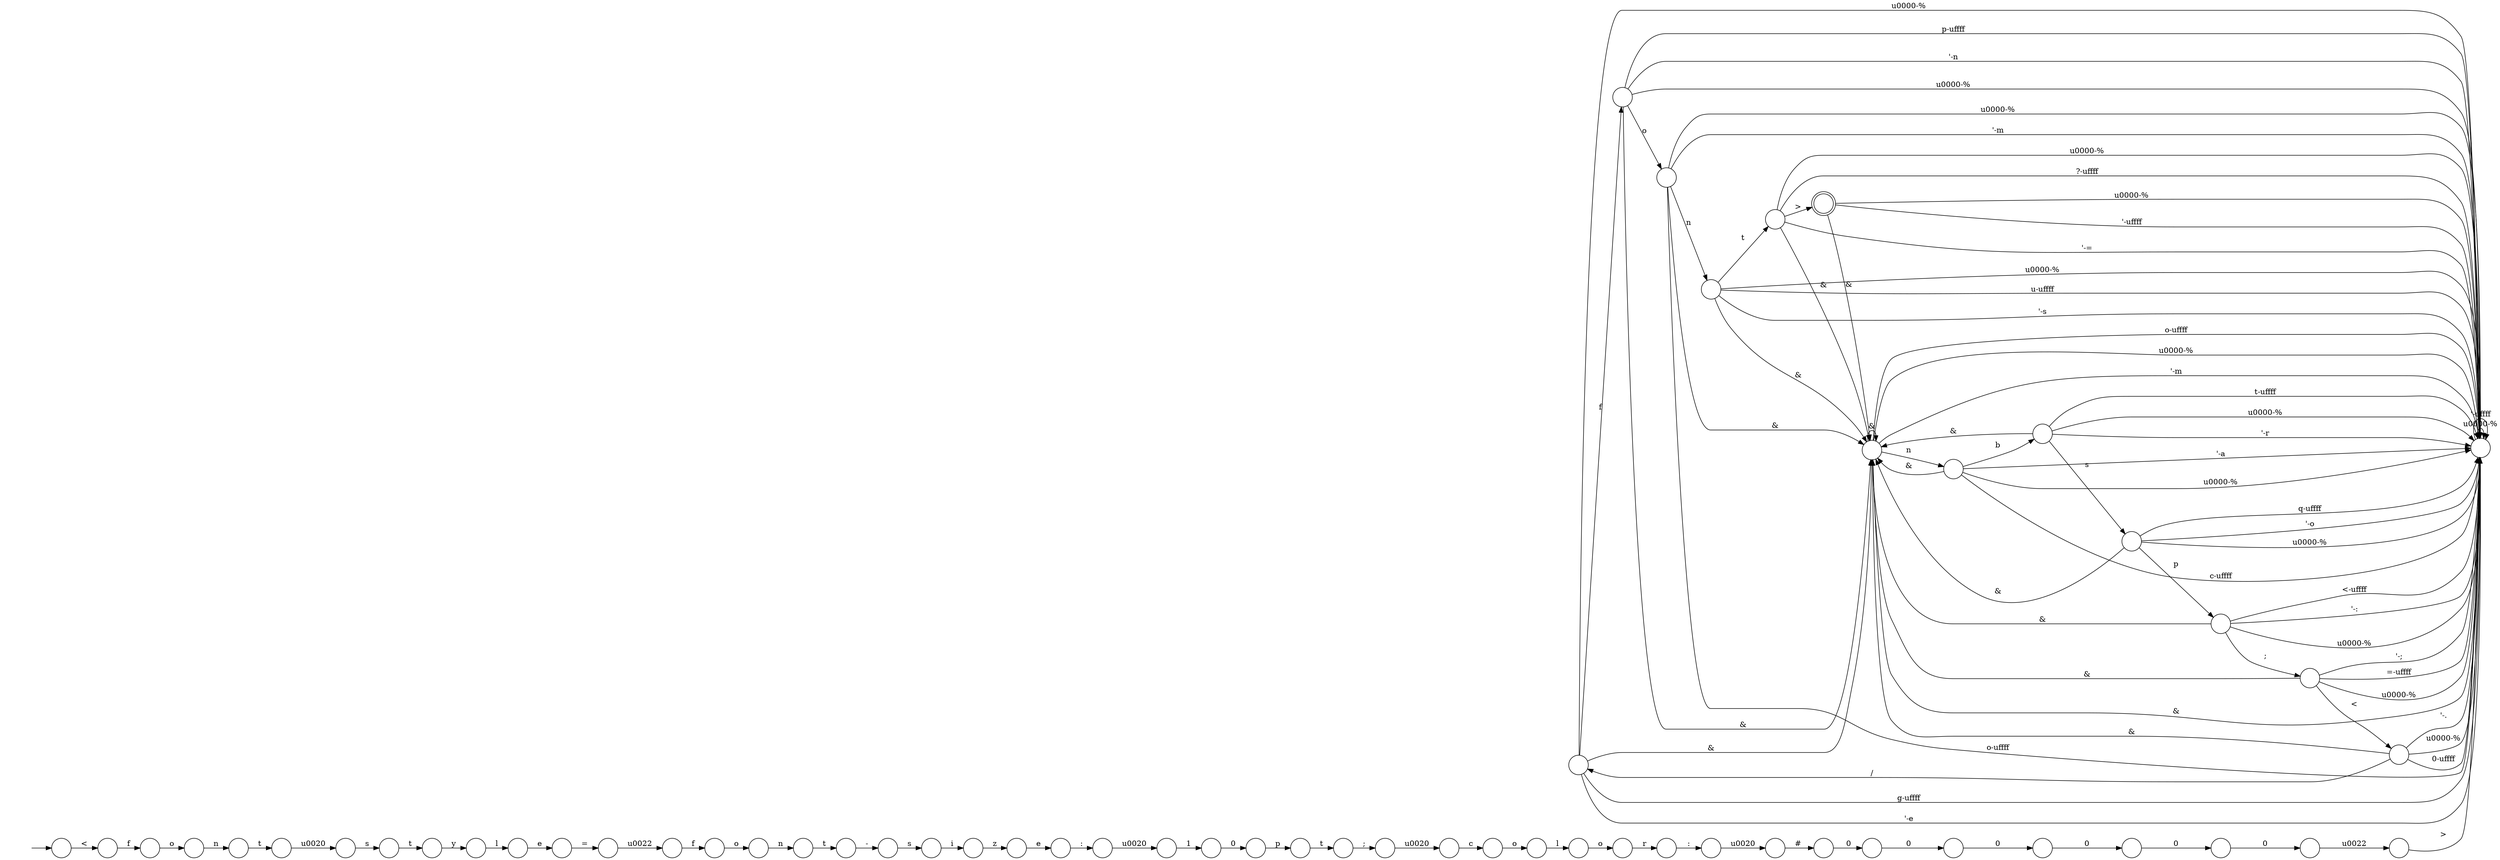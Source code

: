 digraph Automaton {
  rankdir = LR;
  0 [shape=circle,label=""];
  0 -> 28 [label="f"]
  0 -> 29 [label="&"]
  0 -> 59 [label="g-\uffff"]
  0 -> 59 [label="'-e"]
  0 -> 59 [label="\u0000-%"]
  1 [shape=circle,label=""];
  1 -> 59 [label="'-a"]
  1 -> 29 [label="&"]
  1 -> 57 [label="b"]
  1 -> 59 [label="\u0000-%"]
  1 -> 59 [label="c-\uffff"]
  2 [shape=circle,label=""];
  2 -> 45 [label="i"]
  3 [shape=circle,label=""];
  3 -> 12 [label="0"]
  4 [shape=circle,label=""];
  4 -> 17 [label="y"]
  5 [shape=circle,label=""];
  5 -> 54 [label="\u0022"]
  6 [shape=circle,label=""];
  6 -> 23 [label="n"]
  7 [shape=circle,label=""];
  7 -> 39 [label="0"]
  8 [shape=circle,label=""];
  8 -> 33 [label="-"]
  9 [shape=circle,label=""];
  9 -> 21 [label="f"]
  10 [shape=circle,label=""];
  10 -> 5 [label="0"]
  11 [shape=circle,label=""];
  11 -> 34 [label="e"]
  12 [shape=circle,label=""];
  12 -> 53 [label="0"]
  13 [shape=circle,label=""];
  13 -> 18 [label="o"]
  14 [shape=circle,label=""];
  14 -> 26 [label="\u0020"]
  15 [shape=circle,label=""];
  15 -> 27 [label="\u0020"]
  16 [shape=circle,label=""];
  16 -> 42 [label="\u0022"]
  17 [shape=circle,label=""];
  17 -> 11 [label="l"]
  18 [shape=circle,label=""];
  18 -> 32 [label="l"]
  19 [shape=circle,label=""];
  19 -> 56 [label="t"]
  19 -> 29 [label="&"]
  19 -> 59 [label="\u0000-%"]
  19 -> 59 [label="u-\uffff"]
  19 -> 59 [label="'-s"]
  20 [shape=circle,label=""];
  20 -> 59 [label="q-\uffff"]
  20 -> 59 [label="'-o"]
  20 -> 29 [label="&"]
  20 -> 58 [label="p"]
  20 -> 59 [label="\u0000-%"]
  21 [shape=circle,label=""];
  21 -> 6 [label="o"]
  22 [shape=circle,label=""];
  22 -> 38 [label="1"]
  23 [shape=circle,label=""];
  23 -> 14 [label="t"]
  24 [shape=circle,label=""];
  24 -> 59 [label="'-."]
  24 -> 29 [label="&"]
  24 -> 0 [label="/"]
  24 -> 59 [label="\u0000-%"]
  24 -> 59 [label="0-\uffff"]
  25 [shape=circle,label=""];
  25 -> 46 [label="r"]
  26 [shape=circle,label=""];
  26 -> 37 [label="s"]
  27 [shape=circle,label=""];
  27 -> 3 [label="#"]
  28 [shape=circle,label=""];
  28 -> 59 [label="p-\uffff"]
  28 -> 59 [label="'-n"]
  28 -> 29 [label="&"]
  28 -> 59 [label="\u0000-%"]
  28 -> 48 [label="o"]
  29 [shape=circle,label=""];
  29 -> 1 [label="n"]
  29 -> 59 [label="o-\uffff"]
  29 -> 29 [label="&"]
  29 -> 59 [label="\u0000-%"]
  29 -> 59 [label="'-m"]
  30 [shape=circle,label=""];
  30 -> 40 [label="t"]
  31 [shape=doublecircle,label=""];
  31 -> 29 [label="&"]
  31 -> 59 [label="\u0000-%"]
  31 -> 59 [label="'-\uffff"]
  32 [shape=circle,label=""];
  32 -> 25 [label="o"]
  33 [shape=circle,label=""];
  33 -> 2 [label="s"]
  34 [shape=circle,label=""];
  34 -> 16 [label="="]
  35 [shape=circle,label=""];
  35 -> 52 [label="n"]
  36 [shape=circle,label=""];
  36 -> 30 [label="p"]
  37 [shape=circle,label=""];
  37 -> 4 [label="t"]
  38 [shape=circle,label=""];
  38 -> 36 [label="0"]
  39 [shape=circle,label=""];
  39 -> 10 [label="0"]
  40 [shape=circle,label=""];
  40 -> 41 [label=";"]
  41 [shape=circle,label=""];
  41 -> 49 [label="\u0020"]
  42 [shape=circle,label=""];
  42 -> 50 [label="f"]
  43 [shape=circle,label=""];
  43 -> 55 [label="e"]
  44 [shape=circle,label=""];
  44 -> 59 [label="'-;"]
  44 -> 59 [label="=-\uffff"]
  44 -> 29 [label="&"]
  44 -> 59 [label="\u0000-%"]
  44 -> 24 [label="<"]
  45 [shape=circle,label=""];
  45 -> 43 [label="z"]
  46 [shape=circle,label=""];
  46 -> 15 [label=":"]
  47 [shape=circle,label=""];
  47 -> 22 [label="\u0020"]
  48 [shape=circle,label=""];
  48 -> 19 [label="n"]
  48 -> 59 [label="o-\uffff"]
  48 -> 29 [label="&"]
  48 -> 59 [label="\u0000-%"]
  48 -> 59 [label="'-m"]
  49 [shape=circle,label=""];
  49 -> 13 [label="c"]
  50 [shape=circle,label=""];
  50 -> 35 [label="o"]
  51 [shape=circle,label=""];
  initial [shape=plaintext,label=""];
  initial -> 51
  51 -> 9 [label="<"]
  52 [shape=circle,label=""];
  52 -> 8 [label="t"]
  53 [shape=circle,label=""];
  53 -> 7 [label="0"]
  54 [shape=circle,label=""];
  54 -> 59 [label=">"]
  55 [shape=circle,label=""];
  55 -> 47 [label=":"]
  56 [shape=circle,label=""];
  56 -> 29 [label="&"]
  56 -> 59 [label="'-="]
  56 -> 31 [label=">"]
  56 -> 59 [label="\u0000-%"]
  56 -> 59 [label="?-\uffff"]
  57 [shape=circle,label=""];
  57 -> 29 [label="&"]
  57 -> 20 [label="s"]
  57 -> 59 [label="t-\uffff"]
  57 -> 59 [label="\u0000-%"]
  57 -> 59 [label="'-r"]
  58 [shape=circle,label=""];
  58 -> 59 [label="<-\uffff"]
  58 -> 59 [label="'-:"]
  58 -> 29 [label="&"]
  58 -> 44 [label=";"]
  58 -> 59 [label="\u0000-%"]
  59 [shape=circle,label=""];
  59 -> 29 [label="&"]
  59 -> 59 [label="\u0000-%"]
  59 -> 59 [label="'-\uffff"]
}


